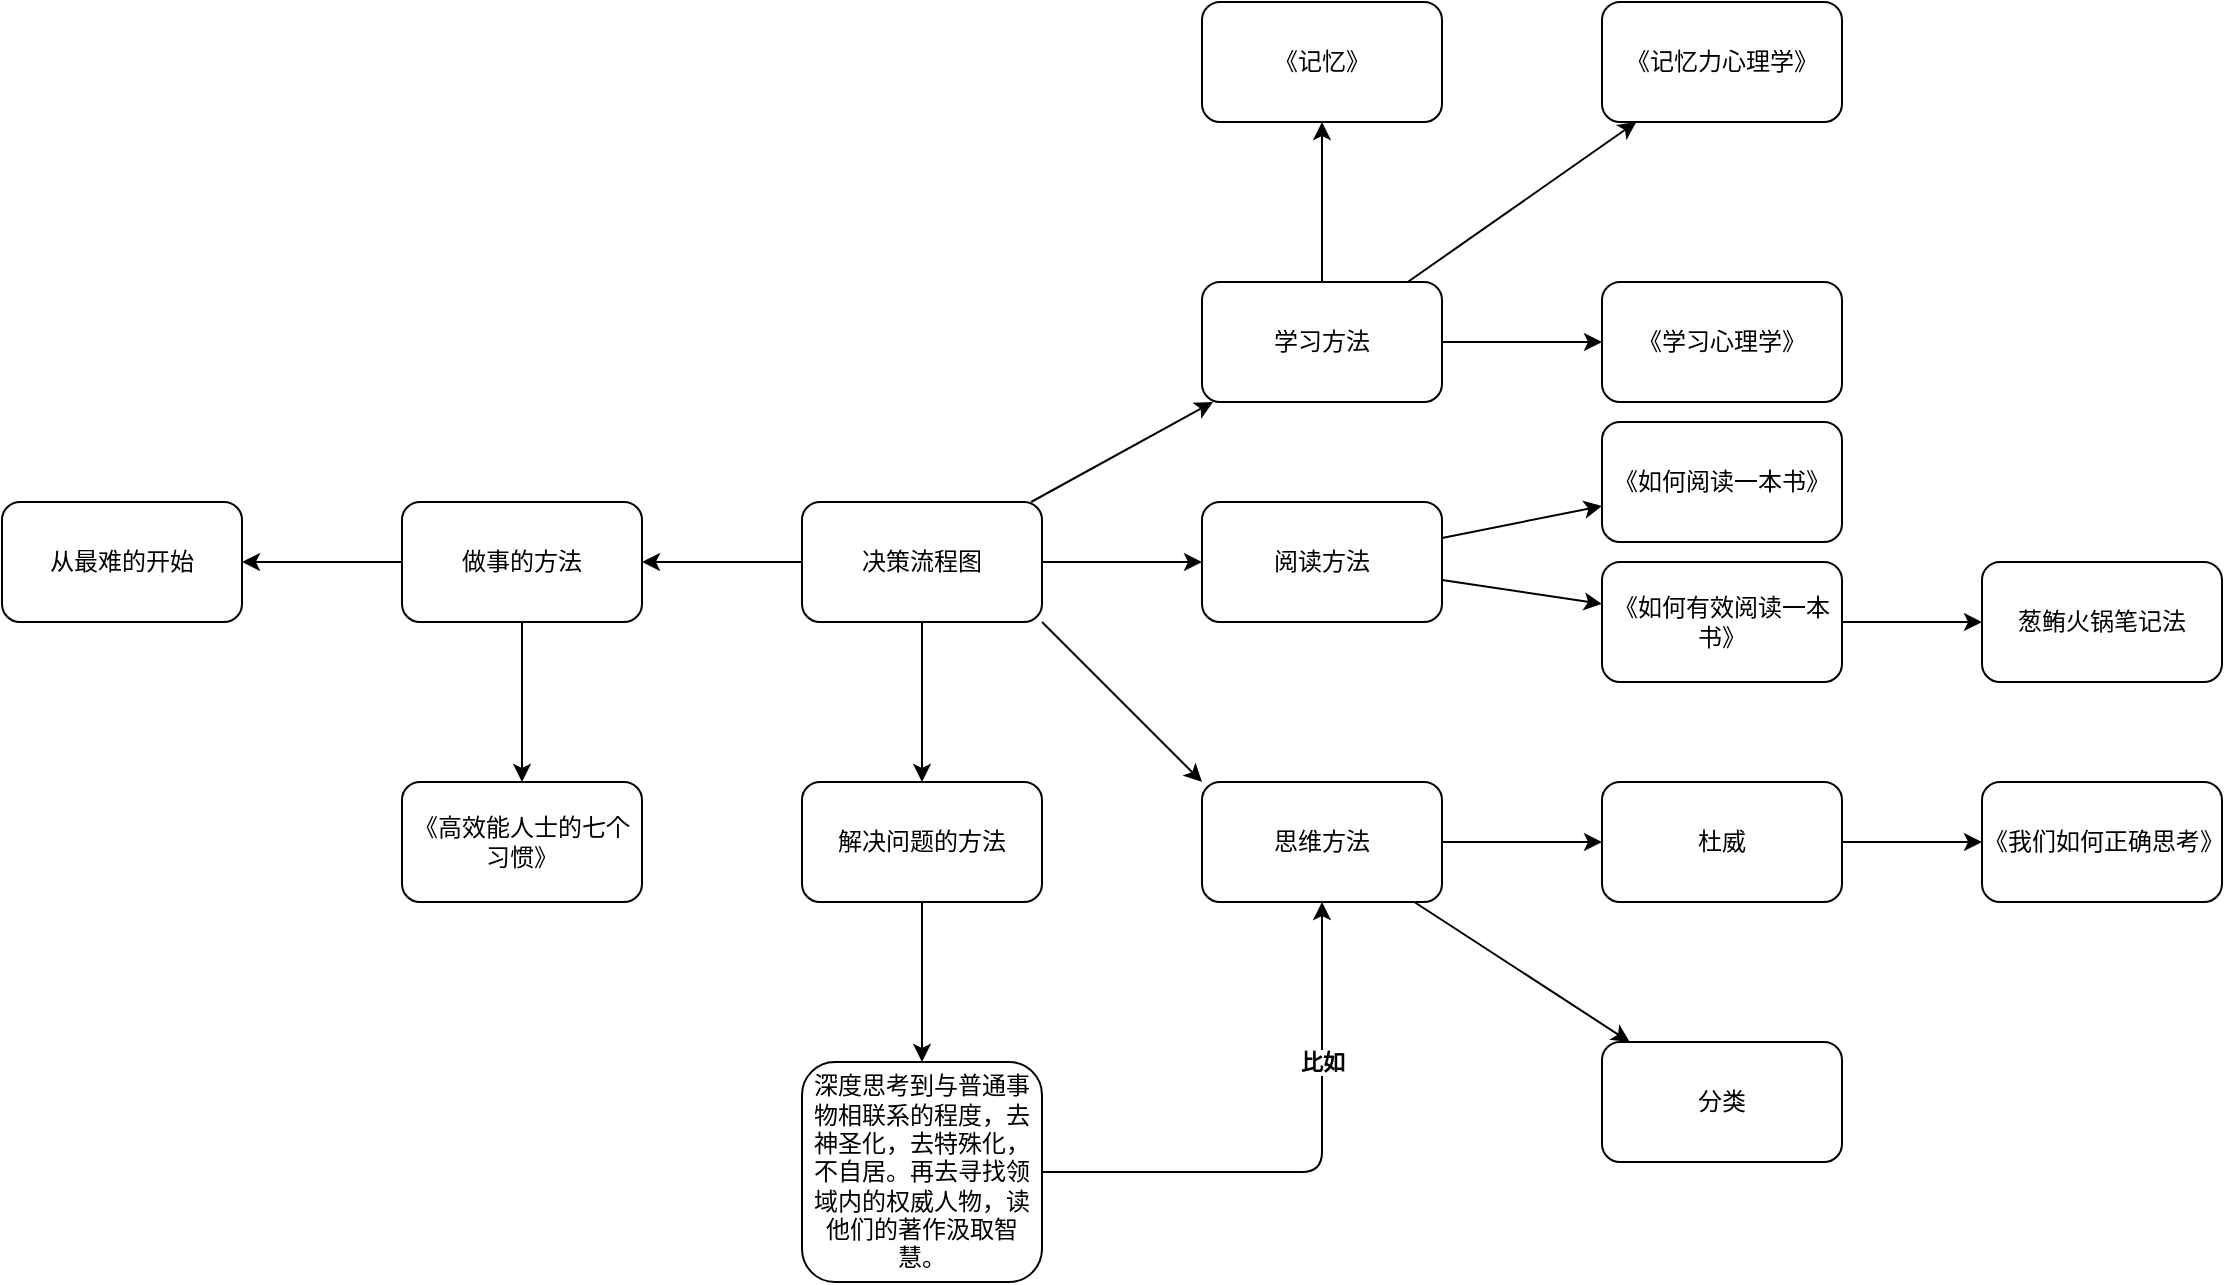 <mxfile>
    <diagram id="XhAKr9b5UvSbt9f-Poff" name="第 1 页">
        <mxGraphModel dx="1976" dy="1795" grid="1" gridSize="10" guides="1" tooltips="1" connect="1" arrows="1" fold="1" page="1" pageScale="1" pageWidth="827" pageHeight="1169" math="0" shadow="0">
            <root>
                <mxCell id="0"/>
                <mxCell id="1" parent="0"/>
                <mxCell id="4" value="" style="edgeStyle=none;html=1;" edge="1" parent="1" source="2" target="3">
                    <mxGeometry relative="1" as="geometry"/>
                </mxCell>
                <mxCell id="11" value="" style="edgeStyle=none;html=1;" edge="1" parent="1" source="2" target="10">
                    <mxGeometry relative="1" as="geometry"/>
                </mxCell>
                <mxCell id="17" value="" style="edgeStyle=none;html=1;" edge="1" parent="1" source="2" target="16">
                    <mxGeometry relative="1" as="geometry"/>
                </mxCell>
                <mxCell id="20" style="edgeStyle=none;html=1;exitX=1;exitY=1;exitDx=0;exitDy=0;entryX=0;entryY=0;entryDx=0;entryDy=0;" edge="1" parent="1" source="2" target="22">
                    <mxGeometry relative="1" as="geometry">
                        <mxPoint x="440" y="320" as="targetPoint"/>
                    </mxGeometry>
                </mxCell>
                <mxCell id="32" value="" style="edgeStyle=none;html=1;" edge="1" parent="1" source="2" target="31">
                    <mxGeometry relative="1" as="geometry"/>
                </mxCell>
                <mxCell id="2" value="决策流程图" style="rounded=1;whiteSpace=wrap;html=1;" vertex="1" parent="1">
                    <mxGeometry x="250" y="190" width="120" height="60" as="geometry"/>
                </mxCell>
                <mxCell id="6" value="" style="edgeStyle=none;html=1;" edge="1" parent="1" source="3" target="5">
                    <mxGeometry relative="1" as="geometry"/>
                </mxCell>
                <mxCell id="38" value="" style="edgeStyle=none;html=1;" edge="1" parent="1" source="3" target="37">
                    <mxGeometry relative="1" as="geometry"/>
                </mxCell>
                <mxCell id="41" value="" style="edgeStyle=none;html=1;" edge="1" parent="1" source="3" target="40">
                    <mxGeometry relative="1" as="geometry"/>
                </mxCell>
                <mxCell id="3" value="学习方法" style="rounded=1;whiteSpace=wrap;html=1;" vertex="1" parent="1">
                    <mxGeometry x="450" y="80" width="120" height="60" as="geometry"/>
                </mxCell>
                <mxCell id="5" value="《学习心理学》" style="rounded=1;whiteSpace=wrap;html=1;" vertex="1" parent="1">
                    <mxGeometry x="650" y="80" width="120" height="60" as="geometry"/>
                </mxCell>
                <mxCell id="13" value="" style="edgeStyle=none;html=1;" edge="1" parent="1" source="10" target="12">
                    <mxGeometry relative="1" as="geometry"/>
                </mxCell>
                <mxCell id="15" value="" style="edgeStyle=none;html=1;" edge="1" parent="1" source="10" target="14">
                    <mxGeometry relative="1" as="geometry"/>
                </mxCell>
                <mxCell id="10" value="阅读方法" style="whiteSpace=wrap;html=1;rounded=1;" vertex="1" parent="1">
                    <mxGeometry x="450" y="190" width="120" height="60" as="geometry"/>
                </mxCell>
                <mxCell id="12" value="《如何阅读一本书》" style="whiteSpace=wrap;html=1;rounded=1;" vertex="1" parent="1">
                    <mxGeometry x="650" y="150" width="120" height="60" as="geometry"/>
                </mxCell>
                <mxCell id="30" value="" style="edgeStyle=none;html=1;" edge="1" parent="1" source="14" target="29">
                    <mxGeometry relative="1" as="geometry"/>
                </mxCell>
                <mxCell id="14" value="《如何有效阅读一本书》" style="whiteSpace=wrap;html=1;rounded=1;" vertex="1" parent="1">
                    <mxGeometry x="650" y="220" width="120" height="60" as="geometry"/>
                </mxCell>
                <mxCell id="19" value="" style="edgeStyle=none;html=1;" edge="1" parent="1" source="16" target="18">
                    <mxGeometry relative="1" as="geometry"/>
                </mxCell>
                <mxCell id="16" value="解决问题的方法" style="whiteSpace=wrap;html=1;rounded=1;" vertex="1" parent="1">
                    <mxGeometry x="250" y="330" width="120" height="60" as="geometry"/>
                </mxCell>
                <mxCell id="23" style="edgeStyle=none;html=1;entryX=0.5;entryY=1;entryDx=0;entryDy=0;" edge="1" parent="1" source="18" target="22">
                    <mxGeometry relative="1" as="geometry">
                        <mxPoint x="510" y="525" as="targetPoint"/>
                        <Array as="points">
                            <mxPoint x="510" y="525"/>
                        </Array>
                    </mxGeometry>
                </mxCell>
                <mxCell id="24" value="&lt;b&gt;比如&lt;/b&gt;" style="edgeLabel;html=1;align=center;verticalAlign=middle;resizable=0;points=[];" vertex="1" connectable="0" parent="23">
                    <mxGeometry x="-0.152" relative="1" as="geometry">
                        <mxPoint x="23" y="-55" as="offset"/>
                    </mxGeometry>
                </mxCell>
                <mxCell id="18" value="深度思考到与普通事物相联系的程度，去神圣化，去特殊化，不自居。再去寻找领域内的权威人物，读他们的著作汲取智慧。" style="whiteSpace=wrap;html=1;rounded=1;" vertex="1" parent="1">
                    <mxGeometry x="250" y="470" width="120" height="110" as="geometry"/>
                </mxCell>
                <mxCell id="26" value="" style="edgeStyle=none;html=1;" edge="1" parent="1" source="22" target="25">
                    <mxGeometry relative="1" as="geometry"/>
                </mxCell>
                <mxCell id="43" value="" style="edgeStyle=none;html=1;" edge="1" parent="1" source="22" target="42">
                    <mxGeometry relative="1" as="geometry"/>
                </mxCell>
                <mxCell id="22" value="思维方法" style="rounded=1;whiteSpace=wrap;html=1;" vertex="1" parent="1">
                    <mxGeometry x="450" y="330" width="120" height="60" as="geometry"/>
                </mxCell>
                <mxCell id="28" value="" style="edgeStyle=none;html=1;" edge="1" parent="1" source="25" target="27">
                    <mxGeometry relative="1" as="geometry"/>
                </mxCell>
                <mxCell id="25" value="杜威" style="whiteSpace=wrap;html=1;rounded=1;" vertex="1" parent="1">
                    <mxGeometry x="650" y="330" width="120" height="60" as="geometry"/>
                </mxCell>
                <mxCell id="27" value="《我们如何正确思考》" style="whiteSpace=wrap;html=1;rounded=1;" vertex="1" parent="1">
                    <mxGeometry x="840" y="330" width="120" height="60" as="geometry"/>
                </mxCell>
                <mxCell id="29" value="葱鲔火锅笔记法" style="whiteSpace=wrap;html=1;rounded=1;" vertex="1" parent="1">
                    <mxGeometry x="840" y="220" width="120" height="60" as="geometry"/>
                </mxCell>
                <mxCell id="34" value="" style="edgeStyle=none;html=1;" edge="1" parent="1" source="31" target="33">
                    <mxGeometry relative="1" as="geometry"/>
                </mxCell>
                <mxCell id="36" value="" style="edgeStyle=none;html=1;" edge="1" parent="1" source="31" target="35">
                    <mxGeometry relative="1" as="geometry"/>
                </mxCell>
                <mxCell id="31" value="做事的方法" style="whiteSpace=wrap;html=1;rounded=1;" vertex="1" parent="1">
                    <mxGeometry x="50" y="190" width="120" height="60" as="geometry"/>
                </mxCell>
                <mxCell id="33" value="从最难的开始" style="whiteSpace=wrap;html=1;rounded=1;" vertex="1" parent="1">
                    <mxGeometry x="-150" y="190" width="120" height="60" as="geometry"/>
                </mxCell>
                <mxCell id="35" value="《高效能人士的七个习惯》" style="whiteSpace=wrap;html=1;rounded=1;" vertex="1" parent="1">
                    <mxGeometry x="50" y="330" width="120" height="60" as="geometry"/>
                </mxCell>
                <mxCell id="37" value="《记忆》" style="whiteSpace=wrap;html=1;rounded=1;" vertex="1" parent="1">
                    <mxGeometry x="450" y="-60" width="120" height="60" as="geometry"/>
                </mxCell>
                <mxCell id="40" value="《记忆力心理学》" style="whiteSpace=wrap;html=1;rounded=1;" vertex="1" parent="1">
                    <mxGeometry x="650" y="-60" width="120" height="60" as="geometry"/>
                </mxCell>
                <mxCell id="42" value="分类" style="whiteSpace=wrap;html=1;rounded=1;" vertex="1" parent="1">
                    <mxGeometry x="650" y="460" width="120" height="60" as="geometry"/>
                </mxCell>
            </root>
        </mxGraphModel>
    </diagram>
</mxfile>